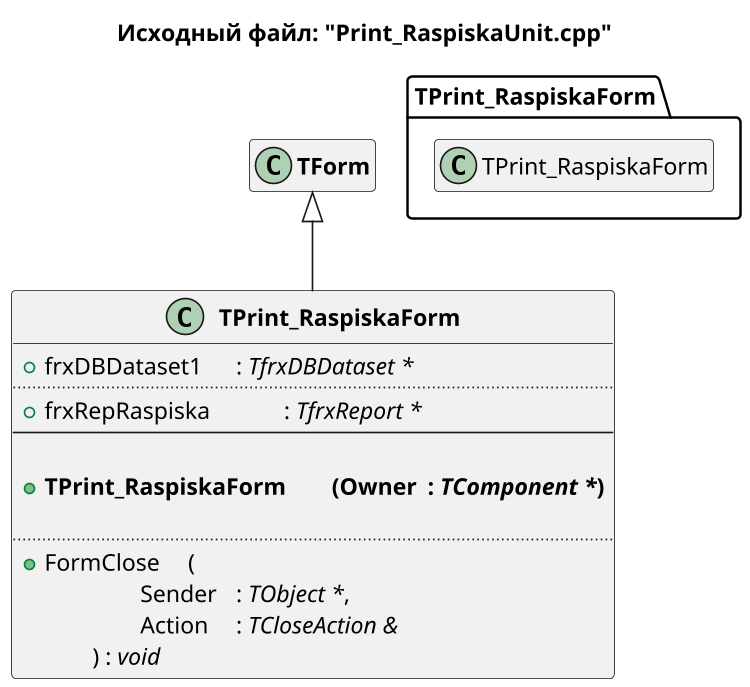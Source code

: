
@startuml Print_RaspiskaUnit.cpp

title Исходный файл: "Print_RaspiskaUnit.cpp"

scale 750 width

"<b>TPrint_RaspiskaForm</b>" -up-|> "<b>TForm</b>"

hide "<b>TForm</b>" members

class "<b>TPrint_RaspiskaForm</b>"
{
    + frxDBDataset1 \t: <i>TfrxDBDataset *</i>
    ..
    + frxRepRaspiska \t\t: <i>TfrxReport *</i>
    --
    
    + <b>TPrint_RaspiskaForm \t(Owner \t: <i>TComponent *</i>)</b>

    ..
    + FormClose \t(
            \t\tSender \t: <i>TObject *</i>,
            \t\tAction \t: <i>TCloseAction &</i>
        \t) : <i>void</i>
}


package TPrint_RaspiskaForm <<Folder>>
{
    class TPrint_RaspiskaForm
    hide  TPrint_RaspiskaForm members
}


' note right of "<b>TPrint_RaspiskaForm</b>"::Save_Priv
' сохранение привелегий (сирота, Чаэс, инвалид)
' end note

@enduml